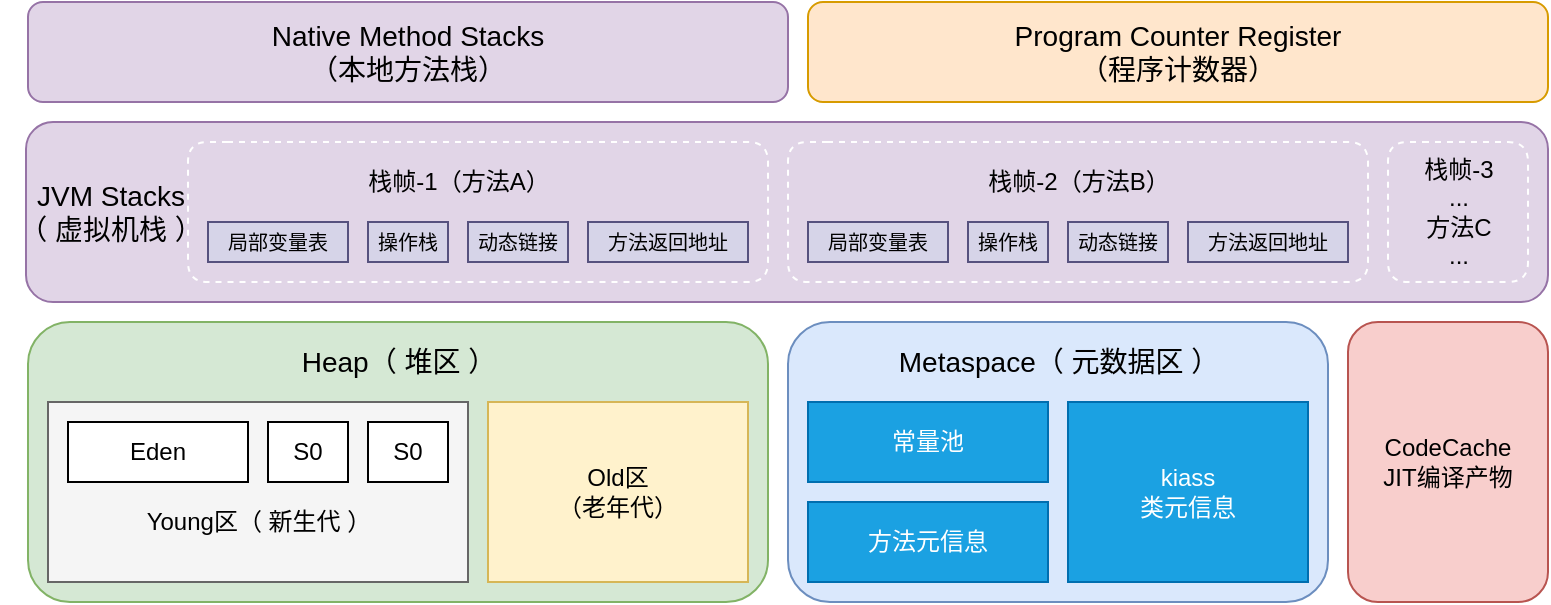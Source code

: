 <mxfile version="14.3.0" type="github"><diagram id="StkFhzEeYiJSLVLtpzUl" name="Page-1"><mxGraphModel dx="946" dy="580" grid="1" gridSize="10" guides="1" tooltips="1" connect="1" arrows="1" fold="1" page="1" pageScale="1" pageWidth="827" pageHeight="1169" math="0" shadow="0"><root><mxCell id="0"/><mxCell id="1" parent="0"/><mxCell id="iw1Akck7Xow2uvjUVNA3-1" value="&lt;font style=&quot;font-size: 14px&quot;&gt;Native Method Stacks&lt;br&gt;（本地方法栈）&lt;/font&gt;" style="rounded=1;whiteSpace=wrap;html=1;fillColor=#e1d5e7;strokeColor=#9673a6;" vertex="1" parent="1"><mxGeometry x="34" y="30" width="380" height="50" as="geometry"/></mxCell><mxCell id="iw1Akck7Xow2uvjUVNA3-2" value="&lt;font style=&quot;font-size: 14px&quot;&gt;Program Counter Register&lt;br&gt;（程序计数器）&lt;/font&gt;" style="rounded=1;whiteSpace=wrap;html=1;fillColor=#ffe6cc;strokeColor=#d79b00;" vertex="1" parent="1"><mxGeometry x="424" y="30" width="370" height="50" as="geometry"/></mxCell><mxCell id="iw1Akck7Xow2uvjUVNA3-3" value="" style="rounded=1;whiteSpace=wrap;html=1;fillColor=#e1d5e7;strokeColor=#9673a6;" vertex="1" parent="1"><mxGeometry x="33" y="90" width="761" height="90" as="geometry"/></mxCell><mxCell id="iw1Akck7Xow2uvjUVNA3-4" value="&lt;font style=&quot;font-size: 14px&quot;&gt;&lt;span&gt;JVM Stacks&lt;/span&gt;&lt;br&gt;&lt;span&gt;（ 虚拟机栈 ）&lt;/span&gt;&lt;/font&gt;" style="text;html=1;align=center;verticalAlign=middle;resizable=0;points=[];autosize=1;" vertex="1" parent="1"><mxGeometry x="20" y="115" width="110" height="40" as="geometry"/></mxCell><mxCell id="iw1Akck7Xow2uvjUVNA3-5" value="&lt;font style=&quot;font-size: 10px&quot;&gt;局部变量表&lt;/font&gt;" style="rounded=0;whiteSpace=wrap;html=1;strokeColor=#56517e;fillColor=#D6D4E8;" vertex="1" parent="1"><mxGeometry x="124" y="140" width="70" height="20" as="geometry"/></mxCell><mxCell id="iw1Akck7Xow2uvjUVNA3-13" value="&lt;font style=&quot;font-size: 10px&quot;&gt;操作栈&lt;/font&gt;" style="rounded=0;whiteSpace=wrap;html=1;strokeColor=#56517e;fillColor=#D6D4E8;" vertex="1" parent="1"><mxGeometry x="204" y="140" width="40" height="20" as="geometry"/></mxCell><mxCell id="iw1Akck7Xow2uvjUVNA3-14" value="&lt;font style=&quot;font-size: 10px&quot;&gt;动态链接&lt;/font&gt;" style="rounded=0;whiteSpace=wrap;html=1;strokeColor=#56517e;fillColor=#D6D4E8;" vertex="1" parent="1"><mxGeometry x="254" y="140" width="50" height="20" as="geometry"/></mxCell><mxCell id="iw1Akck7Xow2uvjUVNA3-15" value="&lt;font style=&quot;font-size: 10px&quot;&gt;方法返回地址&lt;/font&gt;" style="rounded=0;whiteSpace=wrap;html=1;strokeColor=#56517e;fillColor=#D6D4E8;" vertex="1" parent="1"><mxGeometry x="314" y="140" width="80" height="20" as="geometry"/></mxCell><mxCell id="iw1Akck7Xow2uvjUVNA3-16" value="&lt;font style=&quot;font-size: 10px&quot;&gt;局部变量表&lt;/font&gt;" style="rounded=0;whiteSpace=wrap;html=1;strokeColor=#56517e;fillColor=#D6D4E8;" vertex="1" parent="1"><mxGeometry x="424" y="140" width="70" height="20" as="geometry"/></mxCell><mxCell id="iw1Akck7Xow2uvjUVNA3-17" value="&lt;font style=&quot;font-size: 10px&quot;&gt;操作栈&lt;/font&gt;" style="rounded=0;whiteSpace=wrap;html=1;strokeColor=#56517e;fillColor=#D6D4E8;" vertex="1" parent="1"><mxGeometry x="504" y="140" width="40" height="20" as="geometry"/></mxCell><mxCell id="iw1Akck7Xow2uvjUVNA3-18" value="&lt;font style=&quot;font-size: 10px&quot;&gt;动态链接&lt;/font&gt;" style="rounded=0;whiteSpace=wrap;html=1;strokeColor=#56517e;fillColor=#D6D4E8;" vertex="1" parent="1"><mxGeometry x="554" y="140" width="50" height="20" as="geometry"/></mxCell><mxCell id="iw1Akck7Xow2uvjUVNA3-19" value="&lt;font style=&quot;font-size: 10px&quot;&gt;方法返回地址&lt;/font&gt;" style="rounded=0;whiteSpace=wrap;html=1;strokeColor=#56517e;fillColor=#D6D4E8;" vertex="1" parent="1"><mxGeometry x="614" y="140" width="80" height="20" as="geometry"/></mxCell><mxCell id="iw1Akck7Xow2uvjUVNA3-20" value="栈帧-1（方法A）" style="text;html=1;align=center;verticalAlign=middle;resizable=0;points=[];autosize=1;" vertex="1" parent="1"><mxGeometry x="194" y="110" width="110" height="20" as="geometry"/></mxCell><mxCell id="iw1Akck7Xow2uvjUVNA3-21" value="" style="endArrow=none;dashed=1;html=1;strokeColor=#FFFFFF;" edge="1" parent="1"><mxGeometry width="50" height="50" relative="1" as="geometry"><mxPoint x="134" y="100" as="sourcePoint"/><mxPoint x="134" y="100" as="targetPoint"/><Array as="points"><mxPoint x="114" y="100"/><mxPoint x="114" y="170"/><mxPoint x="404" y="170"/><mxPoint x="404" y="100"/></Array></mxGeometry></mxCell><mxCell id="iw1Akck7Xow2uvjUVNA3-22" value="栈帧-2（方法B）" style="text;html=1;align=center;verticalAlign=middle;resizable=0;points=[];autosize=1;" vertex="1" parent="1"><mxGeometry x="504" y="110" width="110" height="20" as="geometry"/></mxCell><mxCell id="iw1Akck7Xow2uvjUVNA3-23" value="" style="endArrow=none;dashed=1;html=1;strokeColor=#FFFFFF;" edge="1" parent="1"><mxGeometry width="50" height="50" relative="1" as="geometry"><mxPoint x="434" y="100" as="sourcePoint"/><mxPoint x="434" y="100" as="targetPoint"/><Array as="points"><mxPoint x="414" y="100"/><mxPoint x="414" y="170"/><mxPoint x="704" y="170"/><mxPoint x="704" y="100"/></Array></mxGeometry></mxCell><mxCell id="iw1Akck7Xow2uvjUVNA3-24" value="" style="endArrow=none;dashed=1;html=1;strokeColor=#FFFFFF;" edge="1" parent="1"><mxGeometry width="50" height="50" relative="1" as="geometry"><mxPoint x="734" y="100" as="sourcePoint"/><mxPoint x="734" y="100" as="targetPoint"/><Array as="points"><mxPoint x="714" y="100"/><mxPoint x="714" y="170"/><mxPoint x="784" y="170"/><mxPoint x="784" y="100"/></Array></mxGeometry></mxCell><mxCell id="iw1Akck7Xow2uvjUVNA3-25" value="栈帧-3&lt;br&gt;...&lt;br&gt;方法C&lt;br&gt;..." style="text;html=1;align=center;verticalAlign=middle;resizable=0;points=[];autosize=1;" vertex="1" parent="1"><mxGeometry x="724" y="105" width="50" height="60" as="geometry"/></mxCell><mxCell id="iw1Akck7Xow2uvjUVNA3-26" value="" style="rounded=1;whiteSpace=wrap;html=1;fillColor=#d5e8d4;strokeColor=#82b366;" vertex="1" parent="1"><mxGeometry x="34" y="190" width="370" height="140" as="geometry"/></mxCell><mxCell id="iw1Akck7Xow2uvjUVNA3-27" value="" style="rounded=0;whiteSpace=wrap;html=1;fillColor=#f5f5f5;strokeColor=#666666;fontColor=#333333;" vertex="1" parent="1"><mxGeometry x="44" y="230" width="210" height="90" as="geometry"/></mxCell><mxCell id="iw1Akck7Xow2uvjUVNA3-28" value="Old区&lt;br&gt;（老年代）" style="rounded=0;whiteSpace=wrap;html=1;fillColor=#fff2cc;strokeColor=#d6b656;" vertex="1" parent="1"><mxGeometry x="264" y="230" width="130" height="90" as="geometry"/></mxCell><mxCell id="iw1Akck7Xow2uvjUVNA3-29" value="&lt;font style=&quot;font-size: 14px&quot;&gt;Heap（ 堆区 ）&lt;/font&gt;" style="text;html=1;align=center;verticalAlign=middle;resizable=0;points=[];autosize=1;" vertex="1" parent="1"><mxGeometry x="164" y="200" width="110" height="20" as="geometry"/></mxCell><mxCell id="iw1Akck7Xow2uvjUVNA3-30" value="Eden" style="rounded=0;whiteSpace=wrap;html=1;" vertex="1" parent="1"><mxGeometry x="54" y="240" width="90" height="30" as="geometry"/></mxCell><mxCell id="iw1Akck7Xow2uvjUVNA3-32" value="S0" style="rounded=0;whiteSpace=wrap;html=1;" vertex="1" parent="1"><mxGeometry x="154" y="240" width="40" height="30" as="geometry"/></mxCell><mxCell id="iw1Akck7Xow2uvjUVNA3-33" value="S0" style="rounded=0;whiteSpace=wrap;html=1;" vertex="1" parent="1"><mxGeometry x="204" y="240" width="40" height="30" as="geometry"/></mxCell><mxCell id="iw1Akck7Xow2uvjUVNA3-34" value="Young区（ 新生代 ）" style="text;html=1;align=center;verticalAlign=middle;resizable=0;points=[];autosize=1;" vertex="1" parent="1"><mxGeometry x="84" y="280" width="130" height="20" as="geometry"/></mxCell><mxCell id="iw1Akck7Xow2uvjUVNA3-35" value="" style="rounded=1;whiteSpace=wrap;html=1;fillColor=#dae8fc;strokeColor=#6c8ebf;" vertex="1" parent="1"><mxGeometry x="414" y="190" width="270" height="140" as="geometry"/></mxCell><mxCell id="iw1Akck7Xow2uvjUVNA3-36" value="CodeCache&lt;br&gt;JIT编译产物" style="rounded=1;whiteSpace=wrap;html=1;fillColor=#f8cecc;strokeColor=#b85450;" vertex="1" parent="1"><mxGeometry x="694" y="190" width="100" height="140" as="geometry"/></mxCell><mxCell id="iw1Akck7Xow2uvjUVNA3-37" value="常量池" style="rounded=0;whiteSpace=wrap;html=1;fillColor=#1ba1e2;strokeColor=#006EAF;fontColor=#ffffff;" vertex="1" parent="1"><mxGeometry x="424" y="230" width="120" height="40" as="geometry"/></mxCell><mxCell id="iw1Akck7Xow2uvjUVNA3-38" value="方法元信息" style="rounded=0;whiteSpace=wrap;html=1;fillColor=#1ba1e2;strokeColor=#006EAF;fontColor=#ffffff;" vertex="1" parent="1"><mxGeometry x="424" y="280" width="120" height="40" as="geometry"/></mxCell><mxCell id="iw1Akck7Xow2uvjUVNA3-41" value="kiass&lt;br&gt;类元信息" style="rounded=0;whiteSpace=wrap;html=1;fillColor=#1ba1e2;strokeColor=#006EAF;fontColor=#ffffff;" vertex="1" parent="1"><mxGeometry x="554" y="230" width="120" height="90" as="geometry"/></mxCell><mxCell id="iw1Akck7Xow2uvjUVNA3-42" value="&lt;font style=&quot;font-size: 14px&quot;&gt;Metaspace（ 元数据区 ）&lt;/font&gt;" style="text;html=1;align=center;verticalAlign=middle;resizable=0;points=[];autosize=1;" vertex="1" parent="1"><mxGeometry x="459" y="200" width="180" height="20" as="geometry"/></mxCell></root></mxGraphModel></diagram></mxfile>
